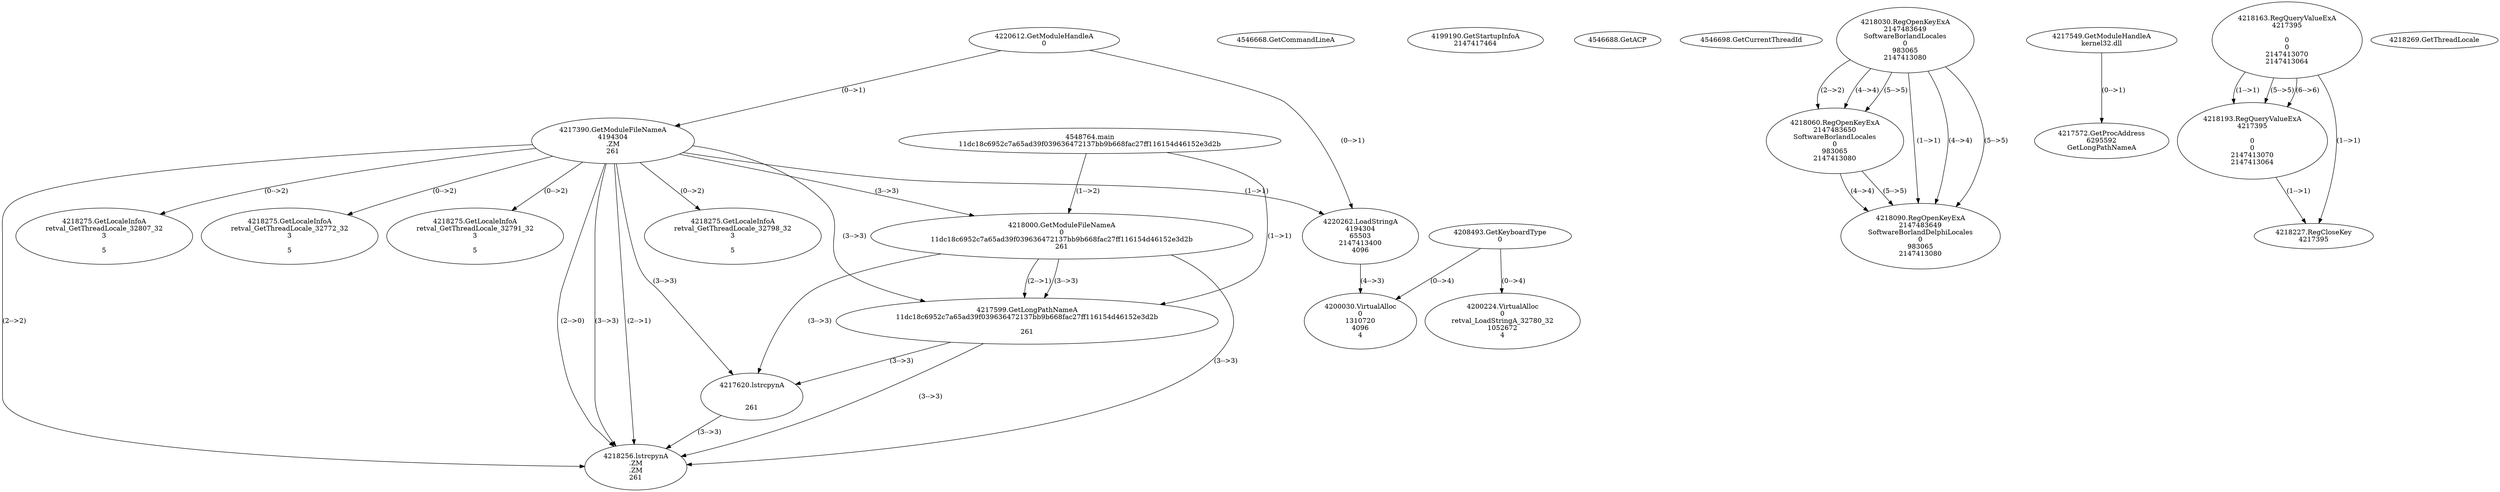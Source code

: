 // Global SCDG with merge call
digraph {
	0 [label="4548764.main
11dc18c6952c7a65ad39f039636472137bb9b668fac27ff116154d46152e3d2b"]
	1 [label="4220612.GetModuleHandleA
0"]
	2 [label="4208493.GetKeyboardType
0"]
	3 [label="4546668.GetCommandLineA
"]
	4 [label="4199190.GetStartupInfoA
2147417464"]
	5 [label="4546688.GetACP
"]
	6 [label="4546698.GetCurrentThreadId
"]
	7 [label="4217390.GetModuleFileNameA
4194304
.ZM
261"]
	1 -> 7 [label="(0-->1)"]
	8 [label="4218000.GetModuleFileNameA
0
11dc18c6952c7a65ad39f039636472137bb9b668fac27ff116154d46152e3d2b
261"]
	0 -> 8 [label="(1-->2)"]
	7 -> 8 [label="(3-->3)"]
	9 [label="4218030.RegOpenKeyExA
2147483649
Software\Borland\Locales
0
983065
2147413080"]
	10 [label="4218060.RegOpenKeyExA
2147483650
Software\Borland\Locales
0
983065
2147413080"]
	9 -> 10 [label="(2-->2)"]
	9 -> 10 [label="(4-->4)"]
	9 -> 10 [label="(5-->5)"]
	11 [label="4217549.GetModuleHandleA
kernel32.dll"]
	12 [label="4217572.GetProcAddress
6295592
GetLongPathNameA"]
	11 -> 12 [label="(0-->1)"]
	13 [label="4217599.GetLongPathNameA
11dc18c6952c7a65ad39f039636472137bb9b668fac27ff116154d46152e3d2b

261"]
	0 -> 13 [label="(1-->1)"]
	8 -> 13 [label="(2-->1)"]
	7 -> 13 [label="(3-->3)"]
	8 -> 13 [label="(3-->3)"]
	14 [label="4217620.lstrcpynA


261"]
	7 -> 14 [label="(3-->3)"]
	8 -> 14 [label="(3-->3)"]
	13 -> 14 [label="(3-->3)"]
	15 [label="4218163.RegQueryValueExA
4217395

0
0
2147413070
2147413064"]
	16 [label="4218193.RegQueryValueExA
4217395

0
0
2147413070
2147413064"]
	15 -> 16 [label="(1-->1)"]
	15 -> 16 [label="(5-->5)"]
	15 -> 16 [label="(6-->6)"]
	17 [label="4218227.RegCloseKey
4217395"]
	15 -> 17 [label="(1-->1)"]
	16 -> 17 [label="(1-->1)"]
	18 [label="4218256.lstrcpynA
.ZM
.ZM
261"]
	7 -> 18 [label="(2-->1)"]
	7 -> 18 [label="(2-->2)"]
	7 -> 18 [label="(3-->3)"]
	8 -> 18 [label="(3-->3)"]
	13 -> 18 [label="(3-->3)"]
	14 -> 18 [label="(3-->3)"]
	7 -> 18 [label="(2-->0)"]
	19 [label="4218269.GetThreadLocale
"]
	20 [label="4218275.GetLocaleInfoA
retval_GetThreadLocale_32798_32
3

5"]
	7 -> 20 [label="(0-->2)"]
	21 [label="4220262.LoadStringA
4194304
65503
2147413400
4096"]
	1 -> 21 [label="(0-->1)"]
	7 -> 21 [label="(1-->1)"]
	22 [label="4218090.RegOpenKeyExA
2147483649
Software\Borland\Delphi\Locales
0
983065
2147413080"]
	9 -> 22 [label="(1-->1)"]
	9 -> 22 [label="(4-->4)"]
	10 -> 22 [label="(4-->4)"]
	9 -> 22 [label="(5-->5)"]
	10 -> 22 [label="(5-->5)"]
	23 [label="4218275.GetLocaleInfoA
retval_GetThreadLocale_32807_32
3

5"]
	7 -> 23 [label="(0-->2)"]
	24 [label="4218275.GetLocaleInfoA
retval_GetThreadLocale_32772_32
3

5"]
	7 -> 24 [label="(0-->2)"]
	25 [label="4200224.VirtualAlloc
0
retval_LoadStringA_32780_32
1052672
4"]
	2 -> 25 [label="(0-->4)"]
	26 [label="4200030.VirtualAlloc
0
1310720
4096
4"]
	21 -> 26 [label="(4-->3)"]
	2 -> 26 [label="(0-->4)"]
	27 [label="4218275.GetLocaleInfoA
retval_GetThreadLocale_32791_32
3

5"]
	7 -> 27 [label="(0-->2)"]
}
